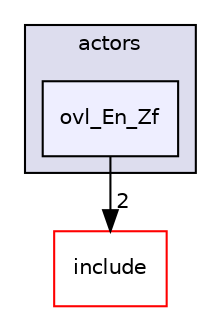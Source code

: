 digraph "src/overlays/actors/ovl_En_Zf" {
  compound=true
  node [ fontsize="10", fontname="Helvetica"];
  edge [ labelfontsize="10", labelfontname="Helvetica"];
  subgraph clusterdir_e93473484be31ce7bcb356bd643a22f8 {
    graph [ bgcolor="#ddddee", pencolor="black", label="actors" fontname="Helvetica", fontsize="10", URL="dir_e93473484be31ce7bcb356bd643a22f8.html"]
  dir_38d1b8b41825ee1ff2a9d7c457b5cc0c [shape=box, label="ovl_En_Zf", style="filled", fillcolor="#eeeeff", pencolor="black", URL="dir_38d1b8b41825ee1ff2a9d7c457b5cc0c.html"];
  }
  dir_d44c64559bbebec7f509842c48db8b23 [shape=box label="include" fillcolor="white" style="filled" color="red" URL="dir_d44c64559bbebec7f509842c48db8b23.html"];
  dir_38d1b8b41825ee1ff2a9d7c457b5cc0c->dir_d44c64559bbebec7f509842c48db8b23 [headlabel="2", labeldistance=1.5 headhref="dir_000387_000000.html"];
}
